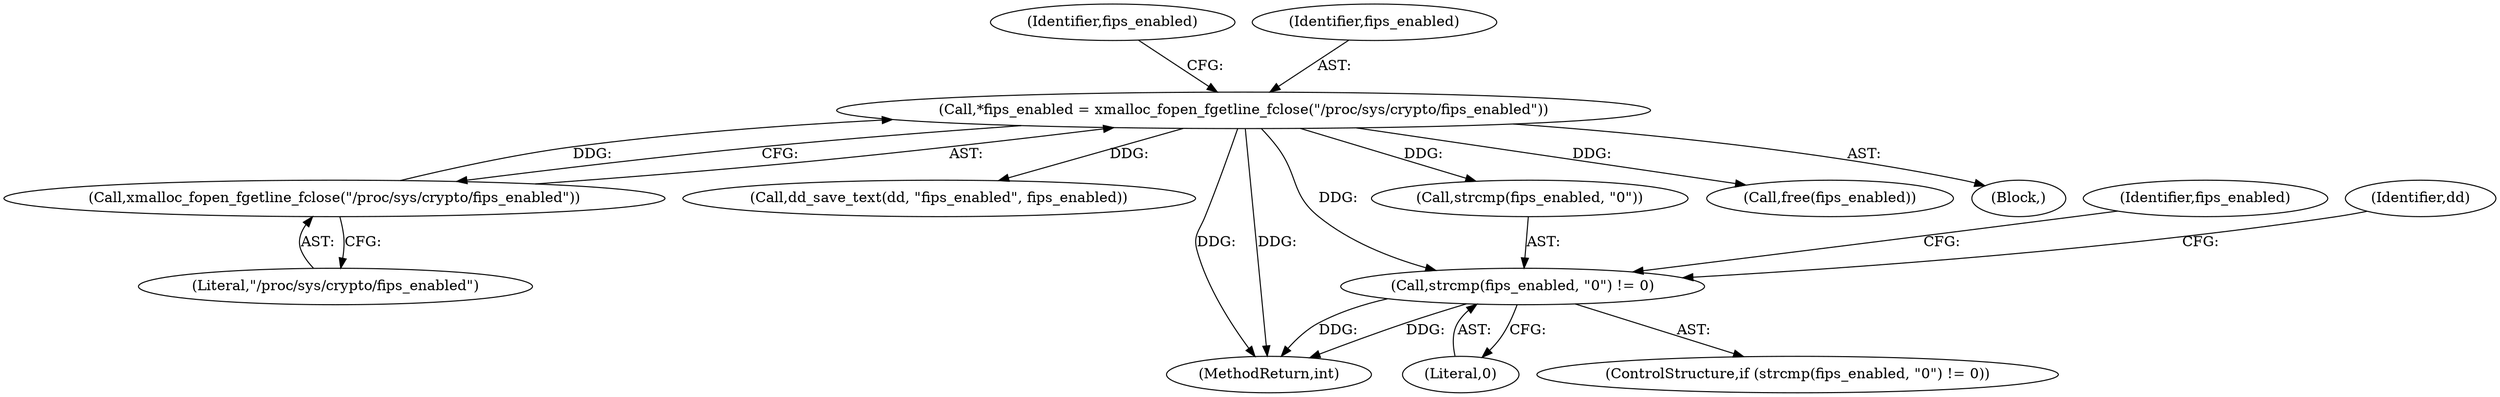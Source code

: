 digraph "0_abrt_4f2c1ddd3e3b81d2d5146b883115371f1cada9f9@API" {
"1000835" [label="(Call,strcmp(fips_enabled, \"0\") != 0)"];
"1000827" [label="(Call,*fips_enabled = xmalloc_fopen_fgetline_fclose(\"/proc/sys/crypto/fips_enabled\"))"];
"1000829" [label="(Call,xmalloc_fopen_fgetline_fclose(\"/proc/sys/crypto/fips_enabled\"))"];
"1000835" [label="(Call,strcmp(fips_enabled, \"0\") != 0)"];
"1000834" [label="(ControlStructure,if (strcmp(fips_enabled, \"0\") != 0))"];
"1000832" [label="(Identifier,fips_enabled)"];
"1000840" [label="(Call,dd_save_text(dd, \"fips_enabled\", fips_enabled))"];
"1000830" [label="(Literal,\"/proc/sys/crypto/fips_enabled\")"];
"1001171" [label="(MethodReturn,int)"];
"1000827" [label="(Call,*fips_enabled = xmalloc_fopen_fgetline_fclose(\"/proc/sys/crypto/fips_enabled\"))"];
"1000829" [label="(Call,xmalloc_fopen_fgetline_fclose(\"/proc/sys/crypto/fips_enabled\"))"];
"1000836" [label="(Call,strcmp(fips_enabled, \"0\"))"];
"1000845" [label="(Identifier,fips_enabled)"];
"1000828" [label="(Identifier,fips_enabled)"];
"1000839" [label="(Literal,0)"];
"1000841" [label="(Identifier,dd)"];
"1000844" [label="(Call,free(fips_enabled))"];
"1000624" [label="(Block,)"];
"1000835" -> "1000834"  [label="AST: "];
"1000835" -> "1000839"  [label="CFG: "];
"1000836" -> "1000835"  [label="AST: "];
"1000839" -> "1000835"  [label="AST: "];
"1000841" -> "1000835"  [label="CFG: "];
"1000845" -> "1000835"  [label="CFG: "];
"1000835" -> "1001171"  [label="DDG: "];
"1000835" -> "1001171"  [label="DDG: "];
"1000827" -> "1000835"  [label="DDG: "];
"1000827" -> "1000624"  [label="AST: "];
"1000827" -> "1000829"  [label="CFG: "];
"1000828" -> "1000827"  [label="AST: "];
"1000829" -> "1000827"  [label="AST: "];
"1000832" -> "1000827"  [label="CFG: "];
"1000827" -> "1001171"  [label="DDG: "];
"1000827" -> "1001171"  [label="DDG: "];
"1000829" -> "1000827"  [label="DDG: "];
"1000827" -> "1000836"  [label="DDG: "];
"1000827" -> "1000840"  [label="DDG: "];
"1000827" -> "1000844"  [label="DDG: "];
"1000829" -> "1000830"  [label="CFG: "];
"1000830" -> "1000829"  [label="AST: "];
}
